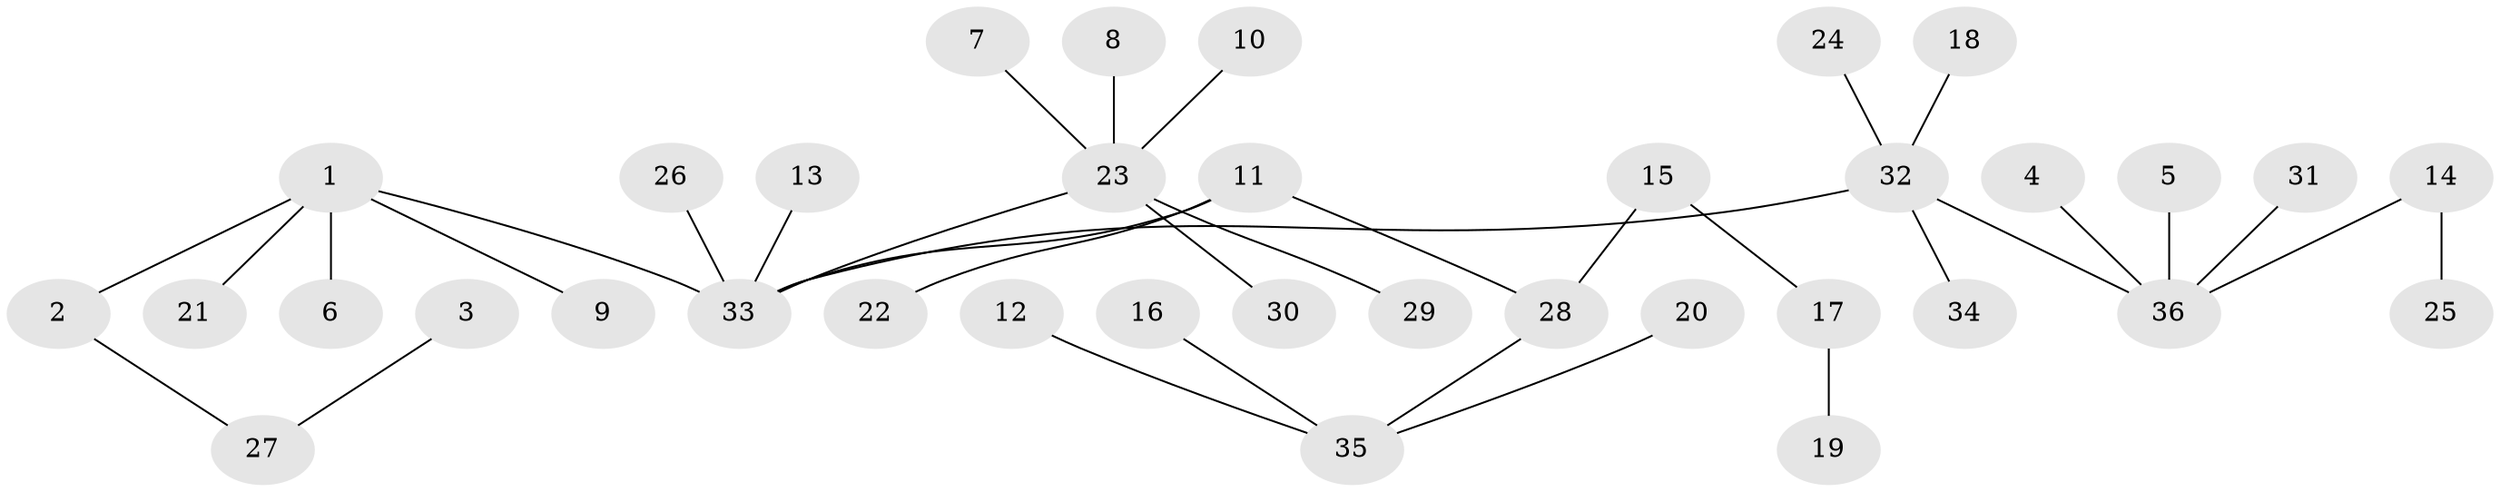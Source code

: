 // original degree distribution, {4: 0.09722222222222222, 7: 0.013888888888888888, 3: 0.06944444444444445, 6: 0.013888888888888888, 5: 0.013888888888888888, 2: 0.2361111111111111, 1: 0.5416666666666666, 8: 0.013888888888888888}
// Generated by graph-tools (version 1.1) at 2025/50/03/09/25 03:50:22]
// undirected, 36 vertices, 35 edges
graph export_dot {
graph [start="1"]
  node [color=gray90,style=filled];
  1;
  2;
  3;
  4;
  5;
  6;
  7;
  8;
  9;
  10;
  11;
  12;
  13;
  14;
  15;
  16;
  17;
  18;
  19;
  20;
  21;
  22;
  23;
  24;
  25;
  26;
  27;
  28;
  29;
  30;
  31;
  32;
  33;
  34;
  35;
  36;
  1 -- 2 [weight=1.0];
  1 -- 6 [weight=1.0];
  1 -- 9 [weight=1.0];
  1 -- 21 [weight=1.0];
  1 -- 33 [weight=1.0];
  2 -- 27 [weight=1.0];
  3 -- 27 [weight=1.0];
  4 -- 36 [weight=1.0];
  5 -- 36 [weight=1.0];
  7 -- 23 [weight=1.0];
  8 -- 23 [weight=1.0];
  10 -- 23 [weight=1.0];
  11 -- 22 [weight=1.0];
  11 -- 28 [weight=1.0];
  11 -- 33 [weight=1.0];
  12 -- 35 [weight=1.0];
  13 -- 33 [weight=1.0];
  14 -- 25 [weight=1.0];
  14 -- 36 [weight=1.0];
  15 -- 17 [weight=1.0];
  15 -- 28 [weight=1.0];
  16 -- 35 [weight=1.0];
  17 -- 19 [weight=1.0];
  18 -- 32 [weight=1.0];
  20 -- 35 [weight=1.0];
  23 -- 29 [weight=1.0];
  23 -- 30 [weight=1.0];
  23 -- 33 [weight=1.0];
  24 -- 32 [weight=1.0];
  26 -- 33 [weight=1.0];
  28 -- 35 [weight=1.0];
  31 -- 36 [weight=1.0];
  32 -- 33 [weight=1.0];
  32 -- 34 [weight=1.0];
  32 -- 36 [weight=1.0];
}
